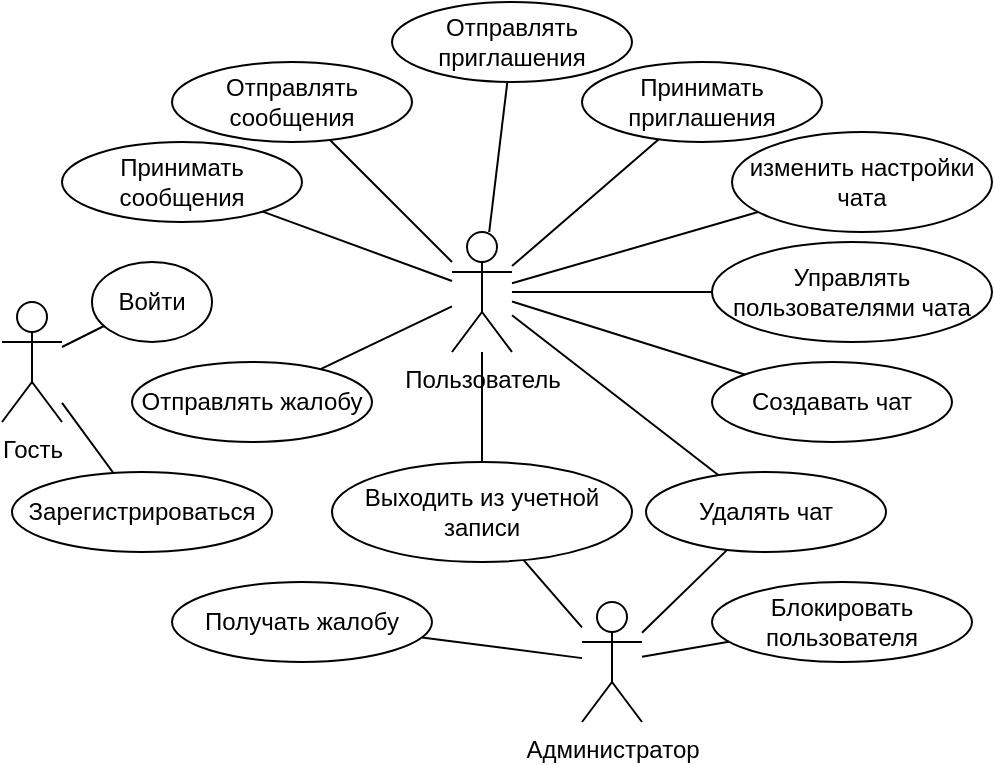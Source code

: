 <mxfile version="20.8.23" type="github"><diagram name="Страница 1" id="OfUCRZCA-p-fu3m5NV9-"><mxGraphModel dx="1295" dy="515" grid="1" gridSize="10" guides="1" tooltips="1" connect="1" arrows="1" fold="1" page="1" pageScale="1" pageWidth="827" pageHeight="1169" math="0" shadow="0"><root><mxCell id="0"/><mxCell id="1" parent="0"/><mxCell id="AbQfRbVFGwW0Bi5qg3TH-27" value="Гость" style="shape=umlActor;verticalLabelPosition=bottom;verticalAlign=top;html=1;outlineConnect=0;" parent="1" vertex="1"><mxGeometry x="505" y="320" width="30" height="60" as="geometry"/></mxCell><mxCell id="AbQfRbVFGwW0Bi5qg3TH-28" value="Войти" style="rounded=1;whiteSpace=wrap;html=1;shape=ellipse;perimeter=ellipsePerimeter;" parent="1" vertex="1"><mxGeometry x="550" y="300" width="60" height="40" as="geometry"/></mxCell><mxCell id="AbQfRbVFGwW0Bi5qg3TH-29" value="Пользователь" style="shape=umlActor;verticalLabelPosition=bottom;verticalAlign=top;html=1;outlineConnect=0;" parent="1" vertex="1"><mxGeometry x="730" y="285" width="30" height="60" as="geometry"/></mxCell><mxCell id="AbQfRbVFGwW0Bi5qg3TH-32" value="Принимать сообщения" style="rounded=1;whiteSpace=wrap;html=1;shape=ellipse;perimeter=ellipsePerimeter;" parent="1" vertex="1"><mxGeometry x="535" y="240" width="120" height="40" as="geometry"/></mxCell><mxCell id="AbQfRbVFGwW0Bi5qg3TH-33" value="Отправлять сообщения" style="rounded=1;whiteSpace=wrap;html=1;shape=ellipse;perimeter=ellipsePerimeter;" parent="1" vertex="1"><mxGeometry x="590" y="200" width="120" height="40" as="geometry"/></mxCell><mxCell id="AbQfRbVFGwW0Bi5qg3TH-35" value="Зарегистрироваться" style="rounded=1;whiteSpace=wrap;html=1;shape=ellipse;perimeter=ellipsePerimeter;" parent="1" vertex="1"><mxGeometry x="510" y="405" width="130" height="40" as="geometry"/></mxCell><mxCell id="AbQfRbVFGwW0Bi5qg3TH-37" value="" style="endArrow=none;html=1;rounded=0;" parent="1" source="AbQfRbVFGwW0Bi5qg3TH-32" target="AbQfRbVFGwW0Bi5qg3TH-29" edge="1"><mxGeometry width="50" height="50" relative="1" as="geometry"><mxPoint x="710" y="400" as="sourcePoint"/><mxPoint x="760" y="350" as="targetPoint"/></mxGeometry></mxCell><mxCell id="AbQfRbVFGwW0Bi5qg3TH-38" value="Отправлять приглашения" style="rounded=1;whiteSpace=wrap;html=1;shape=ellipse;perimeter=ellipsePerimeter;" parent="1" vertex="1"><mxGeometry x="700" y="170" width="120" height="40" as="geometry"/></mxCell><mxCell id="AbQfRbVFGwW0Bi5qg3TH-39" value="" style="endArrow=none;html=1;rounded=0;" parent="1" source="AbQfRbVFGwW0Bi5qg3TH-29" target="AbQfRbVFGwW0Bi5qg3TH-33" edge="1"><mxGeometry width="50" height="50" relative="1" as="geometry"><mxPoint x="650" y="250" as="sourcePoint"/><mxPoint x="700" y="200" as="targetPoint"/></mxGeometry></mxCell><mxCell id="AbQfRbVFGwW0Bi5qg3TH-40" value="" style="endArrow=none;html=1;rounded=0;" parent="1" source="AbQfRbVFGwW0Bi5qg3TH-38" target="AbQfRbVFGwW0Bi5qg3TH-29" edge="1"><mxGeometry width="50" height="50" relative="1" as="geometry"><mxPoint x="260" y="220" as="sourcePoint"/><mxPoint x="569" y="192.158" as="targetPoint"/></mxGeometry></mxCell><mxCell id="AbQfRbVFGwW0Bi5qg3TH-42" value="Создавать чат" style="ellipse;whiteSpace=wrap;html=1;" parent="1" vertex="1"><mxGeometry x="860" y="350" width="120" height="40" as="geometry"/></mxCell><mxCell id="AbQfRbVFGwW0Bi5qg3TH-43" value="изменить настройки чата" style="ellipse;whiteSpace=wrap;html=1;" parent="1" vertex="1"><mxGeometry x="870" y="235" width="130" height="50" as="geometry"/></mxCell><mxCell id="AbQfRbVFGwW0Bi5qg3TH-44" value="" style="endArrow=none;html=1;rounded=0;" parent="1" source="AbQfRbVFGwW0Bi5qg3TH-29" target="AbQfRbVFGwW0Bi5qg3TH-43" edge="1"><mxGeometry width="50" height="50" relative="1" as="geometry"><mxPoint x="380" y="200" as="sourcePoint"/><mxPoint x="430" y="150" as="targetPoint"/></mxGeometry></mxCell><mxCell id="AbQfRbVFGwW0Bi5qg3TH-45" value="" style="endArrow=none;html=1;rounded=0;" parent="1" source="AbQfRbVFGwW0Bi5qg3TH-29" target="AbQfRbVFGwW0Bi5qg3TH-42" edge="1"><mxGeometry width="50" height="50" relative="1" as="geometry"><mxPoint x="450" y="270" as="sourcePoint"/><mxPoint x="500" y="220" as="targetPoint"/></mxGeometry></mxCell><mxCell id="g7VthGcfdvqfHz3UjzML-1" value="Администратор" style="shape=umlActor;verticalLabelPosition=bottom;verticalAlign=top;html=1;outlineConnect=0;" vertex="1" parent="1"><mxGeometry x="795" y="470" width="30" height="60" as="geometry"/></mxCell><mxCell id="g7VthGcfdvqfHz3UjzML-2" value="" style="endArrow=none;html=1;rounded=0;" edge="1" parent="1" source="AbQfRbVFGwW0Bi5qg3TH-27" target="AbQfRbVFGwW0Bi5qg3TH-35"><mxGeometry width="50" height="50" relative="1" as="geometry"><mxPoint x="280" y="490" as="sourcePoint"/><mxPoint x="330" y="440" as="targetPoint"/></mxGeometry></mxCell><mxCell id="g7VthGcfdvqfHz3UjzML-3" value="" style="endArrow=none;html=1;rounded=0;" edge="1" parent="1" source="AbQfRbVFGwW0Bi5qg3TH-27" target="AbQfRbVFGwW0Bi5qg3TH-28"><mxGeometry width="50" height="50" relative="1" as="geometry"><mxPoint x="290" y="510" as="sourcePoint"/><mxPoint x="340" y="460" as="targetPoint"/></mxGeometry></mxCell><mxCell id="g7VthGcfdvqfHz3UjzML-7" value="Получать жалобу" style="ellipse;whiteSpace=wrap;html=1;" vertex="1" parent="1"><mxGeometry x="590" y="460" width="130" height="40" as="geometry"/></mxCell><mxCell id="g7VthGcfdvqfHz3UjzML-8" value="Блокировать пользователя" style="ellipse;whiteSpace=wrap;html=1;" vertex="1" parent="1"><mxGeometry x="860" y="460" width="130" height="40" as="geometry"/></mxCell><mxCell id="g7VthGcfdvqfHz3UjzML-9" value="Управлять пользователями чата" style="ellipse;whiteSpace=wrap;html=1;" vertex="1" parent="1"><mxGeometry x="860" y="290" width="140" height="50" as="geometry"/></mxCell><mxCell id="g7VthGcfdvqfHz3UjzML-10" value="Выходить из учетной записи" style="ellipse;whiteSpace=wrap;html=1;" vertex="1" parent="1"><mxGeometry x="670" y="400" width="150" height="50" as="geometry"/></mxCell><mxCell id="g7VthGcfdvqfHz3UjzML-11" value="Отправлять жалобу" style="ellipse;whiteSpace=wrap;html=1;" vertex="1" parent="1"><mxGeometry x="570" y="350" width="120" height="40" as="geometry"/></mxCell><mxCell id="g7VthGcfdvqfHz3UjzML-12" value="" style="endArrow=none;html=1;rounded=0;" edge="1" parent="1" source="AbQfRbVFGwW0Bi5qg3TH-29" target="g7VthGcfdvqfHz3UjzML-10"><mxGeometry width="50" height="50" relative="1" as="geometry"><mxPoint x="600" y="260" as="sourcePoint"/><mxPoint x="650" y="210" as="targetPoint"/></mxGeometry></mxCell><mxCell id="g7VthGcfdvqfHz3UjzML-13" value="" style="endArrow=none;html=1;rounded=0;" edge="1" parent="1" source="AbQfRbVFGwW0Bi5qg3TH-29" target="g7VthGcfdvqfHz3UjzML-9"><mxGeometry width="50" height="50" relative="1" as="geometry"><mxPoint x="510" y="260" as="sourcePoint"/><mxPoint x="560" y="210" as="targetPoint"/></mxGeometry></mxCell><mxCell id="g7VthGcfdvqfHz3UjzML-14" value="" style="endArrow=none;html=1;rounded=0;" edge="1" parent="1" source="AbQfRbVFGwW0Bi5qg3TH-29" target="g7VthGcfdvqfHz3UjzML-11"><mxGeometry width="50" height="50" relative="1" as="geometry"><mxPoint x="460" y="280" as="sourcePoint"/><mxPoint x="510" y="230" as="targetPoint"/></mxGeometry></mxCell><mxCell id="g7VthGcfdvqfHz3UjzML-15" value="" style="endArrow=none;html=1;rounded=0;" edge="1" parent="1" source="g7VthGcfdvqfHz3UjzML-1" target="g7VthGcfdvqfHz3UjzML-7"><mxGeometry width="50" height="50" relative="1" as="geometry"><mxPoint x="440" y="600" as="sourcePoint"/><mxPoint x="490" y="550" as="targetPoint"/></mxGeometry></mxCell><mxCell id="g7VthGcfdvqfHz3UjzML-16" value="" style="endArrow=none;html=1;rounded=0;" edge="1" parent="1" source="g7VthGcfdvqfHz3UjzML-1" target="g7VthGcfdvqfHz3UjzML-8"><mxGeometry width="50" height="50" relative="1" as="geometry"><mxPoint x="640" y="630" as="sourcePoint"/><mxPoint x="690" y="580" as="targetPoint"/></mxGeometry></mxCell><mxCell id="g7VthGcfdvqfHz3UjzML-17" value="" style="endArrow=none;html=1;rounded=0;" edge="1" parent="1" source="g7VthGcfdvqfHz3UjzML-1" target="g7VthGcfdvqfHz3UjzML-10"><mxGeometry width="50" height="50" relative="1" as="geometry"><mxPoint x="790" y="530" as="sourcePoint"/><mxPoint x="840" y="480" as="targetPoint"/></mxGeometry></mxCell><mxCell id="g7VthGcfdvqfHz3UjzML-18" value="Принимать приглашения" style="ellipse;whiteSpace=wrap;html=1;" vertex="1" parent="1"><mxGeometry x="795" y="200" width="120" height="40" as="geometry"/></mxCell><mxCell id="g7VthGcfdvqfHz3UjzML-19" value="" style="endArrow=none;html=1;rounded=0;" edge="1" parent="1" source="AbQfRbVFGwW0Bi5qg3TH-29" target="g7VthGcfdvqfHz3UjzML-18"><mxGeometry width="50" height="50" relative="1" as="geometry"><mxPoint x="1000" y="440" as="sourcePoint"/><mxPoint x="1050" y="390" as="targetPoint"/></mxGeometry></mxCell><mxCell id="g7VthGcfdvqfHz3UjzML-20" value="Удалять чат" style="ellipse;whiteSpace=wrap;html=1;" vertex="1" parent="1"><mxGeometry x="827" y="405" width="120" height="40" as="geometry"/></mxCell><mxCell id="g7VthGcfdvqfHz3UjzML-21" value="" style="endArrow=none;html=1;rounded=0;" edge="1" parent="1" source="AbQfRbVFGwW0Bi5qg3TH-29" target="g7VthGcfdvqfHz3UjzML-20"><mxGeometry width="50" height="50" relative="1" as="geometry"><mxPoint x="780" y="440" as="sourcePoint"/><mxPoint x="830" y="390" as="targetPoint"/></mxGeometry></mxCell><mxCell id="g7VthGcfdvqfHz3UjzML-24" value="" style="endArrow=none;html=1;rounded=0;" edge="1" parent="1" source="g7VthGcfdvqfHz3UjzML-1" target="g7VthGcfdvqfHz3UjzML-20"><mxGeometry width="50" height="50" relative="1" as="geometry"><mxPoint x="480" y="550" as="sourcePoint"/><mxPoint x="530" y="500" as="targetPoint"/></mxGeometry></mxCell></root></mxGraphModel></diagram></mxfile>